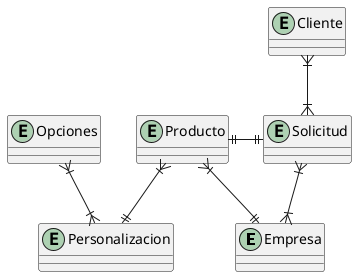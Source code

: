 @startuml MetalK_MER
    top to bottom direction
    skinparam linestyle orto

    entity Empresa{}
    entity Producto{}
    entity Cliente{}
    entity Solicitud{}
    entity Personalizacion{}
    entity Opciones{}

    Empresa ||--|{ Producto
    Solicitud }|--|{ Empresa
    Cliente }|--|{ Solicitud
    Producto }|--|| Personalizacion
    Personalizacion }|-up-|{ Opciones
    Solicitud ||-left-|| Producto

    
@enduml